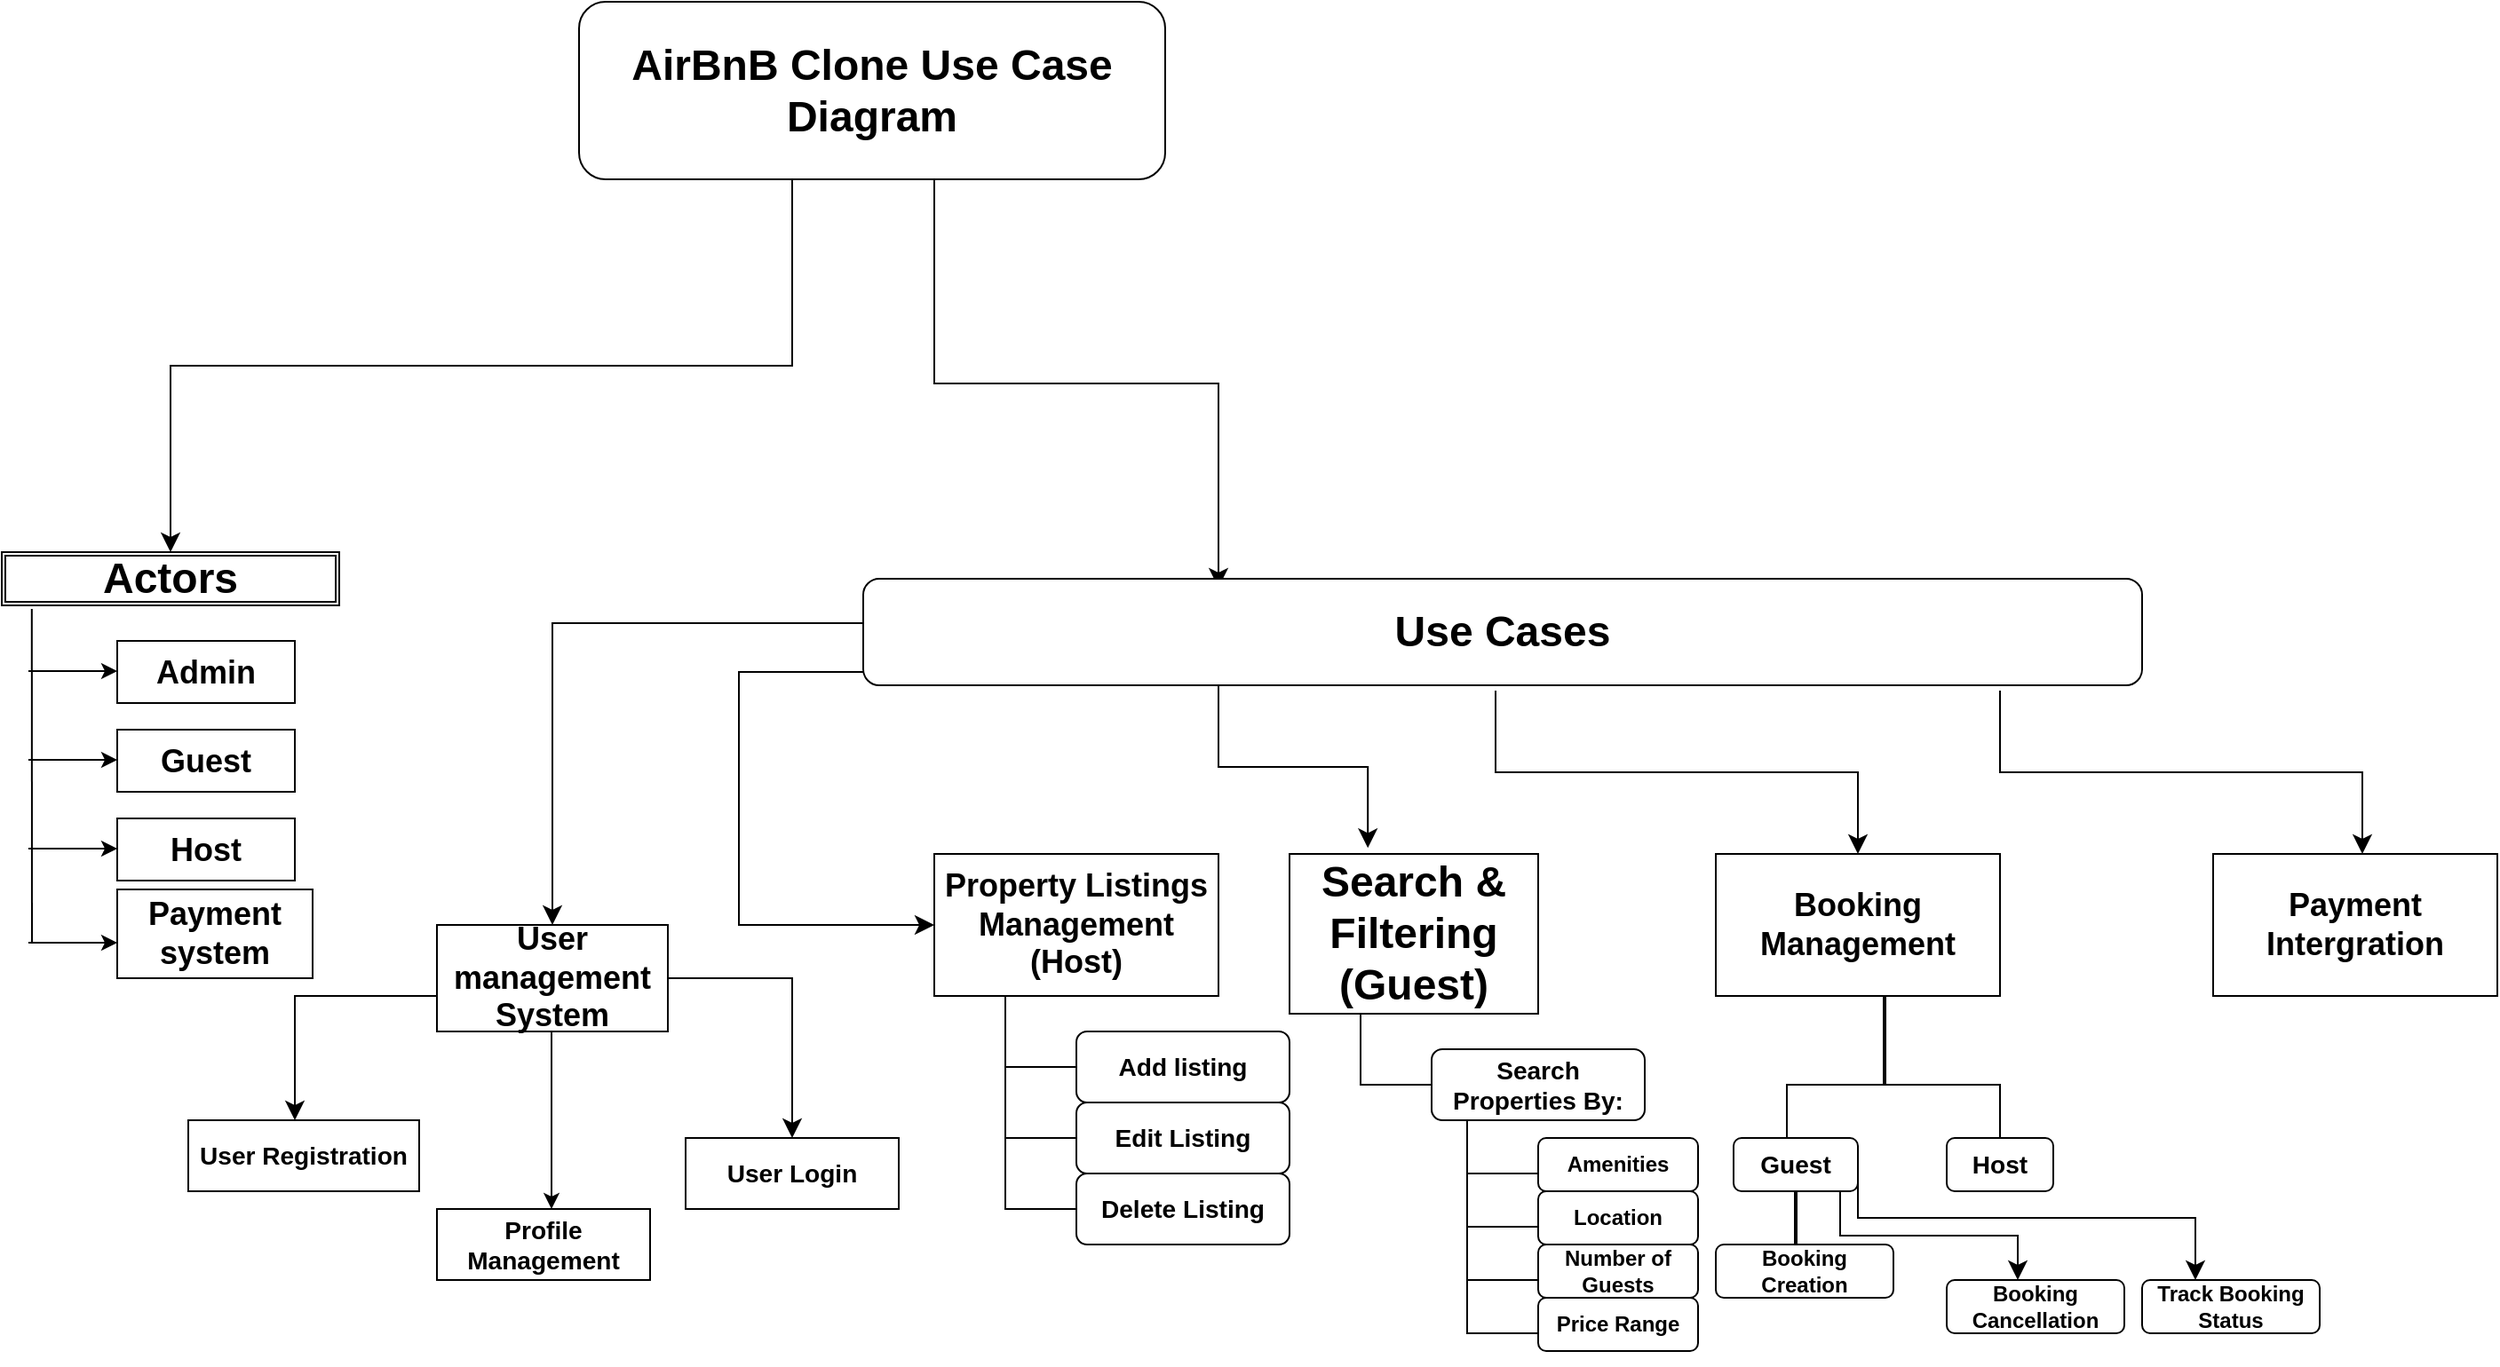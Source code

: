 <mxfile version="24.9.0">
  <diagram name="Page-1" id="9f46799a-70d6-7492-0946-bef42562c5a5">
    <mxGraphModel dx="1938" dy="423" grid="1" gridSize="10" guides="1" tooltips="1" connect="1" arrows="1" fold="1" page="1" pageScale="1" pageWidth="1100" pageHeight="850" background="none" math="0" shadow="0">
      <root>
        <mxCell id="0" />
        <mxCell id="1" parent="0" />
        <mxCell id="HeEG7lRlbJ2S9BbYJhb8-2" value="&lt;h1&gt;AirBnB Clone Use Case Diagram&lt;/h1&gt;" style="rounded=1;whiteSpace=wrap;html=1;" vertex="1" parent="1">
          <mxGeometry x="320" y="40" width="330" height="100" as="geometry" />
        </mxCell>
        <mxCell id="HeEG7lRlbJ2S9BbYJhb8-4" value="" style="edgeStyle=elbowEdgeStyle;elbow=vertical;endArrow=classic;html=1;curved=0;rounded=0;endSize=8;startSize=8;" edge="1" parent="1">
          <mxGeometry width="50" height="50" relative="1" as="geometry">
            <mxPoint x="520" y="140" as="sourcePoint" />
            <mxPoint x="680" y="370" as="targetPoint" />
          </mxGeometry>
        </mxCell>
        <mxCell id="HeEG7lRlbJ2S9BbYJhb8-5" value="" style="edgeStyle=elbowEdgeStyle;elbow=vertical;endArrow=classic;html=1;curved=0;rounded=0;endSize=8;startSize=8;" edge="1" parent="1">
          <mxGeometry width="50" height="50" relative="1" as="geometry">
            <mxPoint x="440" y="140" as="sourcePoint" />
            <mxPoint x="90" y="350" as="targetPoint" />
          </mxGeometry>
        </mxCell>
        <mxCell id="HeEG7lRlbJ2S9BbYJhb8-19" value="&lt;h1&gt;Use Cases&lt;/h1&gt;" style="rounded=1;whiteSpace=wrap;html=1;" vertex="1" parent="1">
          <mxGeometry x="480" y="365" width="720" height="60" as="geometry" />
        </mxCell>
        <mxCell id="HeEG7lRlbJ2S9BbYJhb8-20" value="" style="edgeStyle=segmentEdgeStyle;endArrow=classic;html=1;curved=0;rounded=0;endSize=8;startSize=8;entryX=0.5;entryY=0;entryDx=0;entryDy=0;" edge="1" parent="1" target="HeEG7lRlbJ2S9BbYJhb8-22">
          <mxGeometry width="50" height="50" relative="1" as="geometry">
            <mxPoint x="480" y="390" as="sourcePoint" />
            <mxPoint x="318" y="540" as="targetPoint" />
          </mxGeometry>
        </mxCell>
        <mxCell id="HeEG7lRlbJ2S9BbYJhb8-21" value="" style="edgeStyle=segmentEdgeStyle;endArrow=classic;html=1;curved=0;rounded=0;endSize=8;startSize=8;" edge="1" parent="1">
          <mxGeometry width="50" height="50" relative="1" as="geometry">
            <mxPoint x="480" y="417.5" as="sourcePoint" />
            <mxPoint x="520" y="560" as="targetPoint" />
            <Array as="points">
              <mxPoint x="410" y="418" />
              <mxPoint x="410" y="560" />
            </Array>
          </mxGeometry>
        </mxCell>
        <mxCell id="HeEG7lRlbJ2S9BbYJhb8-22" value="&lt;h2&gt;User management System&lt;/h2&gt;" style="rounded=0;whiteSpace=wrap;html=1;" vertex="1" parent="1">
          <mxGeometry x="240" y="560" width="130" height="60" as="geometry" />
        </mxCell>
        <mxCell id="HeEG7lRlbJ2S9BbYJhb8-23" value="" style="edgeStyle=segmentEdgeStyle;endArrow=classic;html=1;curved=0;rounded=0;endSize=8;startSize=8;" edge="1" parent="1">
          <mxGeometry width="50" height="50" relative="1" as="geometry">
            <mxPoint x="240" y="600" as="sourcePoint" />
            <mxPoint x="160" y="670" as="targetPoint" />
          </mxGeometry>
        </mxCell>
        <mxCell id="HeEG7lRlbJ2S9BbYJhb8-24" value="" style="edgeStyle=segmentEdgeStyle;endArrow=classic;html=1;curved=0;rounded=0;endSize=8;startSize=8;" edge="1" parent="1">
          <mxGeometry width="50" height="50" relative="1" as="geometry">
            <mxPoint x="370" y="590" as="sourcePoint" />
            <mxPoint x="440" y="680" as="targetPoint" />
          </mxGeometry>
        </mxCell>
        <mxCell id="HeEG7lRlbJ2S9BbYJhb8-25" value="" style="endArrow=classic;html=1;rounded=0;" edge="1" parent="1">
          <mxGeometry width="50" height="50" relative="1" as="geometry">
            <mxPoint x="304.5" y="620" as="sourcePoint" />
            <mxPoint x="304.5" y="720" as="targetPoint" />
          </mxGeometry>
        </mxCell>
        <mxCell id="HeEG7lRlbJ2S9BbYJhb8-27" value="&lt;h3&gt;User Login&lt;/h3&gt;" style="rounded=0;whiteSpace=wrap;html=1;" vertex="1" parent="1">
          <mxGeometry x="380" y="680" width="120" height="40" as="geometry" />
        </mxCell>
        <mxCell id="HeEG7lRlbJ2S9BbYJhb8-28" value="&lt;h3&gt;Profile Management&lt;/h3&gt;" style="rounded=0;whiteSpace=wrap;html=1;" vertex="1" parent="1">
          <mxGeometry x="240" y="720" width="120" height="40" as="geometry" />
        </mxCell>
        <mxCell id="HeEG7lRlbJ2S9BbYJhb8-29" value="&lt;h3&gt;User Registration&lt;/h3&gt;" style="rounded=0;whiteSpace=wrap;html=1;" vertex="1" parent="1">
          <mxGeometry x="100" y="670" width="130" height="40" as="geometry" />
        </mxCell>
        <mxCell id="HeEG7lRlbJ2S9BbYJhb8-39" value="&lt;h1&gt;Actors&lt;/h1&gt;" style="shape=ext;double=1;rounded=0;whiteSpace=wrap;html=1;" vertex="1" parent="1">
          <mxGeometry x="-5" y="350" width="190" height="30" as="geometry" />
        </mxCell>
        <mxCell id="HeEG7lRlbJ2S9BbYJhb8-40" value="&lt;h2&gt;Admin&lt;/h2&gt;" style="rounded=0;whiteSpace=wrap;html=1;" vertex="1" parent="1">
          <mxGeometry x="60" y="400" width="100" height="35" as="geometry" />
        </mxCell>
        <mxCell id="HeEG7lRlbJ2S9BbYJhb8-42" value="&lt;h2&gt;Guest&lt;/h2&gt;" style="rounded=0;whiteSpace=wrap;html=1;" vertex="1" parent="1">
          <mxGeometry x="60" y="450" width="100" height="35" as="geometry" />
        </mxCell>
        <mxCell id="HeEG7lRlbJ2S9BbYJhb8-43" value="&lt;h2&gt;Host&lt;/h2&gt;" style="rounded=0;whiteSpace=wrap;html=1;" vertex="1" parent="1">
          <mxGeometry x="60" y="500" width="100" height="35" as="geometry" />
        </mxCell>
        <mxCell id="HeEG7lRlbJ2S9BbYJhb8-44" value="&lt;h2&gt;Payment system&lt;/h2&gt;" style="rounded=0;whiteSpace=wrap;html=1;" vertex="1" parent="1">
          <mxGeometry x="60" y="540" width="110" height="50" as="geometry" />
        </mxCell>
        <mxCell id="HeEG7lRlbJ2S9BbYJhb8-45" value="" style="endArrow=none;html=1;rounded=0;entryX=0.089;entryY=1.067;entryDx=0;entryDy=0;entryPerimeter=0;" edge="1" parent="1" target="HeEG7lRlbJ2S9BbYJhb8-39">
          <mxGeometry width="50" height="50" relative="1" as="geometry">
            <mxPoint x="12" y="570" as="sourcePoint" />
            <mxPoint x="10" y="395" as="targetPoint" />
          </mxGeometry>
        </mxCell>
        <mxCell id="HeEG7lRlbJ2S9BbYJhb8-46" value="" style="endArrow=classic;html=1;rounded=0;" edge="1" parent="1">
          <mxGeometry width="50" height="50" relative="1" as="geometry">
            <mxPoint x="10" y="570" as="sourcePoint" />
            <mxPoint x="60" y="570" as="targetPoint" />
          </mxGeometry>
        </mxCell>
        <mxCell id="HeEG7lRlbJ2S9BbYJhb8-47" value="" style="endArrow=classic;html=1;rounded=0;" edge="1" parent="1">
          <mxGeometry width="50" height="50" relative="1" as="geometry">
            <mxPoint x="10" y="517" as="sourcePoint" />
            <mxPoint x="60" y="517" as="targetPoint" />
          </mxGeometry>
        </mxCell>
        <mxCell id="HeEG7lRlbJ2S9BbYJhb8-48" value="" style="endArrow=classic;html=1;rounded=0;" edge="1" parent="1">
          <mxGeometry width="50" height="50" relative="1" as="geometry">
            <mxPoint x="10" y="467" as="sourcePoint" />
            <mxPoint x="60" y="467" as="targetPoint" />
          </mxGeometry>
        </mxCell>
        <mxCell id="HeEG7lRlbJ2S9BbYJhb8-49" value="" style="endArrow=classic;html=1;rounded=0;" edge="1" parent="1">
          <mxGeometry width="50" height="50" relative="1" as="geometry">
            <mxPoint x="10" y="417" as="sourcePoint" />
            <mxPoint x="60" y="417" as="targetPoint" />
          </mxGeometry>
        </mxCell>
        <mxCell id="HeEG7lRlbJ2S9BbYJhb8-54" value="&lt;h2&gt;Property Listings Management (Host)&lt;/h2&gt;" style="rounded=0;whiteSpace=wrap;html=1;" vertex="1" parent="1">
          <mxGeometry x="520" y="520" width="160" height="80" as="geometry" />
        </mxCell>
        <mxCell id="HeEG7lRlbJ2S9BbYJhb8-83" value="&lt;h3&gt;Add listing&lt;/h3&gt;" style="rounded=1;whiteSpace=wrap;html=1;" vertex="1" parent="1">
          <mxGeometry x="600" y="620" width="120" height="40" as="geometry" />
        </mxCell>
        <mxCell id="HeEG7lRlbJ2S9BbYJhb8-84" value="&lt;h3&gt;Edit Listing&lt;/h3&gt;" style="rounded=1;whiteSpace=wrap;html=1;" vertex="1" parent="1">
          <mxGeometry x="600" y="660" width="120" height="40" as="geometry" />
        </mxCell>
        <mxCell id="HeEG7lRlbJ2S9BbYJhb8-85" value="&lt;h3&gt;Delete Listing&lt;/h3&gt;" style="rounded=1;whiteSpace=wrap;html=1;" vertex="1" parent="1">
          <mxGeometry x="600" y="700" width="120" height="40" as="geometry" />
        </mxCell>
        <mxCell id="HeEG7lRlbJ2S9BbYJhb8-87" value="" style="shape=partialRectangle;whiteSpace=wrap;html=1;bottom=0;right=0;fillColor=none;direction=north;" vertex="1" parent="1">
          <mxGeometry x="560" y="600" width="40" height="40" as="geometry" />
        </mxCell>
        <mxCell id="HeEG7lRlbJ2S9BbYJhb8-88" value="" style="shape=partialRectangle;whiteSpace=wrap;html=1;bottom=0;right=0;fillColor=none;direction=north;" vertex="1" parent="1">
          <mxGeometry x="560" y="640" width="40" height="40" as="geometry" />
        </mxCell>
        <mxCell id="HeEG7lRlbJ2S9BbYJhb8-89" value="" style="shape=partialRectangle;whiteSpace=wrap;html=1;bottom=0;right=0;fillColor=none;direction=north;" vertex="1" parent="1">
          <mxGeometry x="560" y="680" width="40" height="40" as="geometry" />
        </mxCell>
        <mxCell id="HeEG7lRlbJ2S9BbYJhb8-90" value="&lt;h1&gt;Search &amp;amp; Filtering (Guest)&lt;/h1&gt;" style="rounded=0;whiteSpace=wrap;html=1;" vertex="1" parent="1">
          <mxGeometry x="720" y="520" width="140" height="90" as="geometry" />
        </mxCell>
        <mxCell id="HeEG7lRlbJ2S9BbYJhb8-92" value="" style="edgeStyle=elbowEdgeStyle;elbow=vertical;endArrow=classic;html=1;curved=0;rounded=0;endSize=8;startSize=8;entryX=0.315;entryY=-0.037;entryDx=0;entryDy=0;entryPerimeter=0;" edge="1" parent="1" target="HeEG7lRlbJ2S9BbYJhb8-90">
          <mxGeometry width="50" height="50" relative="1" as="geometry">
            <mxPoint x="680" y="425" as="sourcePoint" />
            <mxPoint x="730" y="475" as="targetPoint" />
          </mxGeometry>
        </mxCell>
        <mxCell id="HeEG7lRlbJ2S9BbYJhb8-93" value="&lt;h3&gt;Search Properties By:&lt;/h3&gt;" style="rounded=1;whiteSpace=wrap;html=1;" vertex="1" parent="1">
          <mxGeometry x="800" y="630" width="120" height="40" as="geometry" />
        </mxCell>
        <mxCell id="HeEG7lRlbJ2S9BbYJhb8-94" value="" style="shape=partialRectangle;whiteSpace=wrap;html=1;bottom=0;right=0;fillColor=none;direction=north;" vertex="1" parent="1">
          <mxGeometry x="760" y="610" width="40" height="40" as="geometry" />
        </mxCell>
        <mxCell id="HeEG7lRlbJ2S9BbYJhb8-95" value="&lt;h4&gt;Amenities&lt;/h4&gt;" style="rounded=1;whiteSpace=wrap;html=1;" vertex="1" parent="1">
          <mxGeometry x="860" y="680" width="90" height="30" as="geometry" />
        </mxCell>
        <mxCell id="HeEG7lRlbJ2S9BbYJhb8-96" value="" style="shape=partialRectangle;whiteSpace=wrap;html=1;bottom=0;right=0;fillColor=none;direction=north;" vertex="1" parent="1">
          <mxGeometry x="820" y="670" width="40" height="30" as="geometry" />
        </mxCell>
        <mxCell id="HeEG7lRlbJ2S9BbYJhb8-97" value="&lt;h4&gt;Location&lt;/h4&gt;" style="rounded=1;whiteSpace=wrap;html=1;" vertex="1" parent="1">
          <mxGeometry x="860" y="710" width="90" height="30" as="geometry" />
        </mxCell>
        <mxCell id="HeEG7lRlbJ2S9BbYJhb8-98" value="&lt;h4&gt;Number of Guests&lt;/h4&gt;" style="rounded=1;whiteSpace=wrap;html=1;" vertex="1" parent="1">
          <mxGeometry x="860" y="740" width="90" height="30" as="geometry" />
        </mxCell>
        <mxCell id="HeEG7lRlbJ2S9BbYJhb8-99" value="&lt;h4&gt;Price Range&lt;/h4&gt;" style="rounded=1;whiteSpace=wrap;html=1;" vertex="1" parent="1">
          <mxGeometry x="860" y="770" width="90" height="30" as="geometry" />
        </mxCell>
        <mxCell id="HeEG7lRlbJ2S9BbYJhb8-101" value="" style="shape=partialRectangle;whiteSpace=wrap;html=1;bottom=0;right=0;fillColor=none;direction=north;" vertex="1" parent="1">
          <mxGeometry x="820" y="690" width="40" height="40" as="geometry" />
        </mxCell>
        <mxCell id="HeEG7lRlbJ2S9BbYJhb8-102" value="" style="shape=partialRectangle;whiteSpace=wrap;html=1;bottom=0;right=0;fillColor=none;direction=north;" vertex="1" parent="1">
          <mxGeometry x="820" y="720" width="40" height="40" as="geometry" />
        </mxCell>
        <mxCell id="HeEG7lRlbJ2S9BbYJhb8-103" value="" style="shape=partialRectangle;whiteSpace=wrap;html=1;bottom=0;right=0;fillColor=none;direction=north;" vertex="1" parent="1">
          <mxGeometry x="820" y="750" width="40" height="40" as="geometry" />
        </mxCell>
        <mxCell id="HeEG7lRlbJ2S9BbYJhb8-105" value="&lt;h2&gt;Booking Management&lt;/h2&gt;" style="rounded=0;whiteSpace=wrap;html=1;" vertex="1" parent="1">
          <mxGeometry x="960" y="520" width="160" height="80" as="geometry" />
        </mxCell>
        <mxCell id="HeEG7lRlbJ2S9BbYJhb8-106" value="" style="edgeStyle=elbowEdgeStyle;elbow=vertical;endArrow=classic;html=1;curved=0;rounded=0;endSize=8;startSize=8;entryX=0.5;entryY=0;entryDx=0;entryDy=0;" edge="1" parent="1" target="HeEG7lRlbJ2S9BbYJhb8-105">
          <mxGeometry width="50" height="50" relative="1" as="geometry">
            <mxPoint x="836" y="428" as="sourcePoint" />
            <mxPoint x="920" y="520" as="targetPoint" />
          </mxGeometry>
        </mxCell>
        <mxCell id="HeEG7lRlbJ2S9BbYJhb8-107" value="&lt;h3&gt;Guest&lt;/h3&gt;" style="rounded=1;whiteSpace=wrap;html=1;" vertex="1" parent="1">
          <mxGeometry x="970" y="680" width="70" height="30" as="geometry" />
        </mxCell>
        <mxCell id="HeEG7lRlbJ2S9BbYJhb8-108" value="&lt;h3&gt;Host&lt;/h3&gt;" style="rounded=1;whiteSpace=wrap;html=1;" vertex="1" parent="1">
          <mxGeometry x="1090" y="680" width="60" height="30" as="geometry" />
        </mxCell>
        <mxCell id="HeEG7lRlbJ2S9BbYJhb8-109" value="" style="shape=partialRectangle;whiteSpace=wrap;html=1;bottom=1;right=1;left=1;top=0;fillColor=none;routingCenterX=-0.5;direction=west;" vertex="1" parent="1">
          <mxGeometry x="1000" y="650" width="120" height="30" as="geometry" />
        </mxCell>
        <mxCell id="HeEG7lRlbJ2S9BbYJhb8-110" value="" style="line;strokeWidth=2;direction=south;html=1;" vertex="1" parent="1">
          <mxGeometry x="1050" y="600" width="10" height="50" as="geometry" />
        </mxCell>
        <mxCell id="HeEG7lRlbJ2S9BbYJhb8-113" value="&lt;h4&gt;Booking Creation&lt;/h4&gt;" style="rounded=1;whiteSpace=wrap;html=1;" vertex="1" parent="1">
          <mxGeometry x="960" y="740" width="100" height="30" as="geometry" />
        </mxCell>
        <mxCell id="HeEG7lRlbJ2S9BbYJhb8-114" value="" style="line;strokeWidth=2;direction=south;html=1;" vertex="1" parent="1">
          <mxGeometry x="1000" y="710" width="10" height="30" as="geometry" />
        </mxCell>
        <mxCell id="HeEG7lRlbJ2S9BbYJhb8-116" value="" style="edgeStyle=elbowEdgeStyle;elbow=vertical;endArrow=classic;html=1;curved=0;rounded=0;endSize=8;startSize=8;" edge="1" parent="1">
          <mxGeometry width="50" height="50" relative="1" as="geometry">
            <mxPoint x="1030" y="710" as="sourcePoint" />
            <mxPoint x="1130" y="760" as="targetPoint" />
          </mxGeometry>
        </mxCell>
        <mxCell id="HeEG7lRlbJ2S9BbYJhb8-117" value="&lt;h4&gt;Booking Cancellation&lt;/h4&gt;" style="rounded=1;whiteSpace=wrap;html=1;" vertex="1" parent="1">
          <mxGeometry x="1090" y="760" width="100" height="30" as="geometry" />
        </mxCell>
        <mxCell id="HeEG7lRlbJ2S9BbYJhb8-118" value="" style="edgeStyle=elbowEdgeStyle;elbow=vertical;endArrow=classic;html=1;curved=0;rounded=0;endSize=8;startSize=8;" edge="1" parent="1">
          <mxGeometry width="50" height="50" relative="1" as="geometry">
            <mxPoint x="1040" y="690" as="sourcePoint" />
            <mxPoint x="1230" y="760" as="targetPoint" />
          </mxGeometry>
        </mxCell>
        <mxCell id="HeEG7lRlbJ2S9BbYJhb8-119" value="&lt;h4&gt;Track Booking Status&lt;/h4&gt;" style="rounded=1;whiteSpace=wrap;html=1;" vertex="1" parent="1">
          <mxGeometry x="1200" y="760" width="100" height="30" as="geometry" />
        </mxCell>
        <mxCell id="HeEG7lRlbJ2S9BbYJhb8-120" value="" style="edgeStyle=elbowEdgeStyle;elbow=vertical;endArrow=classic;html=1;curved=0;rounded=0;endSize=8;startSize=8;entryX=0.5;entryY=0;entryDx=0;entryDy=0;" edge="1" parent="1">
          <mxGeometry width="50" height="50" relative="1" as="geometry">
            <mxPoint x="1120" y="428" as="sourcePoint" />
            <mxPoint x="1324" y="520" as="targetPoint" />
          </mxGeometry>
        </mxCell>
        <mxCell id="HeEG7lRlbJ2S9BbYJhb8-121" value="&lt;h2&gt;Payment Intergration&lt;/h2&gt;" style="rounded=0;whiteSpace=wrap;html=1;" vertex="1" parent="1">
          <mxGeometry x="1240" y="520" width="160" height="80" as="geometry" />
        </mxCell>
      </root>
    </mxGraphModel>
  </diagram>
</mxfile>
